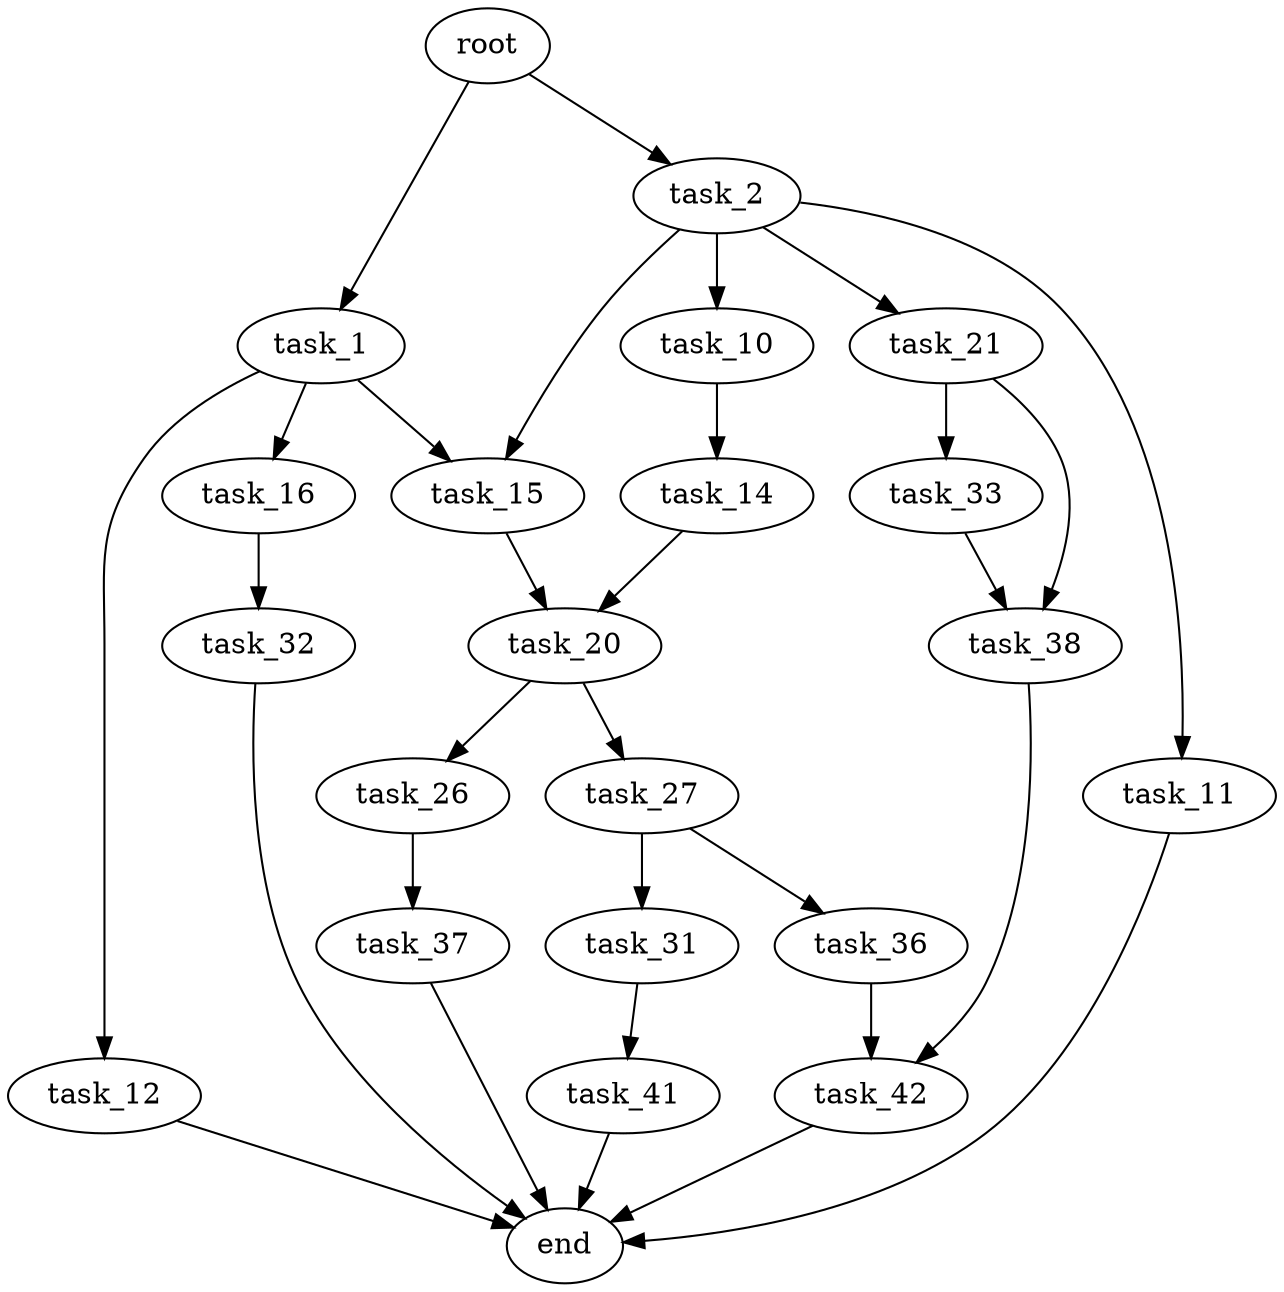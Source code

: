 digraph G {
  root [size="0.000000"];
  task_1 [size="782757789696.000000"];
  task_2 [size="1073741824000.000000"];
  task_12 [size="89422547012.000000"];
  task_15 [size="22818050973.000000"];
  task_16 [size="309688600052.000000"];
  task_10 [size="225434599975.000000"];
  task_11 [size="39198948521.000000"];
  task_21 [size="105587619607.000000"];
  task_14 [size="134217728000.000000"];
  end [size="0.000000"];
  task_20 [size="267572448258.000000"];
  task_32 [size="368293445632.000000"];
  task_26 [size="12866961681.000000"];
  task_27 [size="68719476736.000000"];
  task_33 [size="68719476736.000000"];
  task_38 [size="830818855880.000000"];
  task_37 [size="208504322259.000000"];
  task_31 [size="11163000933.000000"];
  task_36 [size="18248414888.000000"];
  task_41 [size="28991029248.000000"];
  task_42 [size="283802772210.000000"];

  root -> task_1 [size="1.000000"];
  root -> task_2 [size="1.000000"];
  task_1 -> task_12 [size="679477248.000000"];
  task_1 -> task_15 [size="679477248.000000"];
  task_1 -> task_16 [size="679477248.000000"];
  task_2 -> task_10 [size="838860800.000000"];
  task_2 -> task_11 [size="838860800.000000"];
  task_2 -> task_15 [size="838860800.000000"];
  task_2 -> task_21 [size="838860800.000000"];
  task_12 -> end [size="1.000000"];
  task_15 -> task_20 [size="33554432.000000"];
  task_16 -> task_32 [size="536870912.000000"];
  task_10 -> task_14 [size="209715200.000000"];
  task_11 -> end [size="1.000000"];
  task_21 -> task_33 [size="75497472.000000"];
  task_21 -> task_38 [size="75497472.000000"];
  task_14 -> task_20 [size="209715200.000000"];
  task_20 -> task_26 [size="411041792.000000"];
  task_20 -> task_27 [size="411041792.000000"];
  task_32 -> end [size="1.000000"];
  task_26 -> task_37 [size="209715200.000000"];
  task_27 -> task_31 [size="134217728.000000"];
  task_27 -> task_36 [size="134217728.000000"];
  task_33 -> task_38 [size="134217728.000000"];
  task_38 -> task_42 [size="536870912.000000"];
  task_37 -> end [size="1.000000"];
  task_31 -> task_41 [size="209715200.000000"];
  task_36 -> task_42 [size="536870912.000000"];
  task_41 -> end [size="1.000000"];
  task_42 -> end [size="1.000000"];
}
